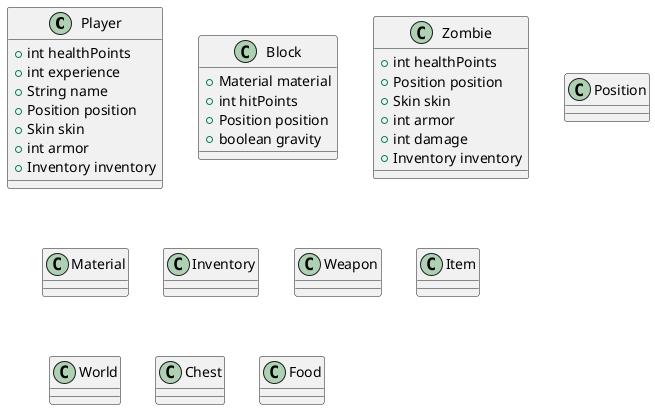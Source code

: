 @startuml

class Player {
    + int healthPoints
    + int experience
    + String name
    + Position position
    + Skin skin
    + int armor
    + Inventory inventory
}
class Block {
    + Material material
    + int hitPoints
    + Position position
    + boolean gravity
}
class Zombie {
    + int healthPoints
    + Position position
    + Skin skin
    + int armor
    + int damage
    + Inventory inventory
}
class Position
class Material
class Inventory
class Weapon
class Item
class World
class Chest
class Food


@enduml
